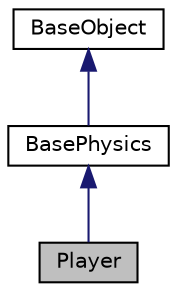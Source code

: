 digraph G
{
  edge [fontname="Helvetica",fontsize="10",labelfontname="Helvetica",labelfontsize="10"];
  node [fontname="Helvetica",fontsize="10",shape=record];
  Node1 [label="Player",height=0.2,width=0.4,color="black", fillcolor="grey75", style="filled" fontcolor="black"];
  Node2 -> Node1 [dir="back",color="midnightblue",fontsize="10",style="solid",fontname="Helvetica"];
  Node2 [label="BasePhysics",height=0.2,width=0.4,color="black", fillcolor="white", style="filled",URL="$class_base_physics.html"];
  Node3 -> Node2 [dir="back",color="midnightblue",fontsize="10",style="solid",fontname="Helvetica"];
  Node3 [label="BaseObject",height=0.2,width=0.4,color="black", fillcolor="white", style="filled",URL="$class_base_object.html"];
}
